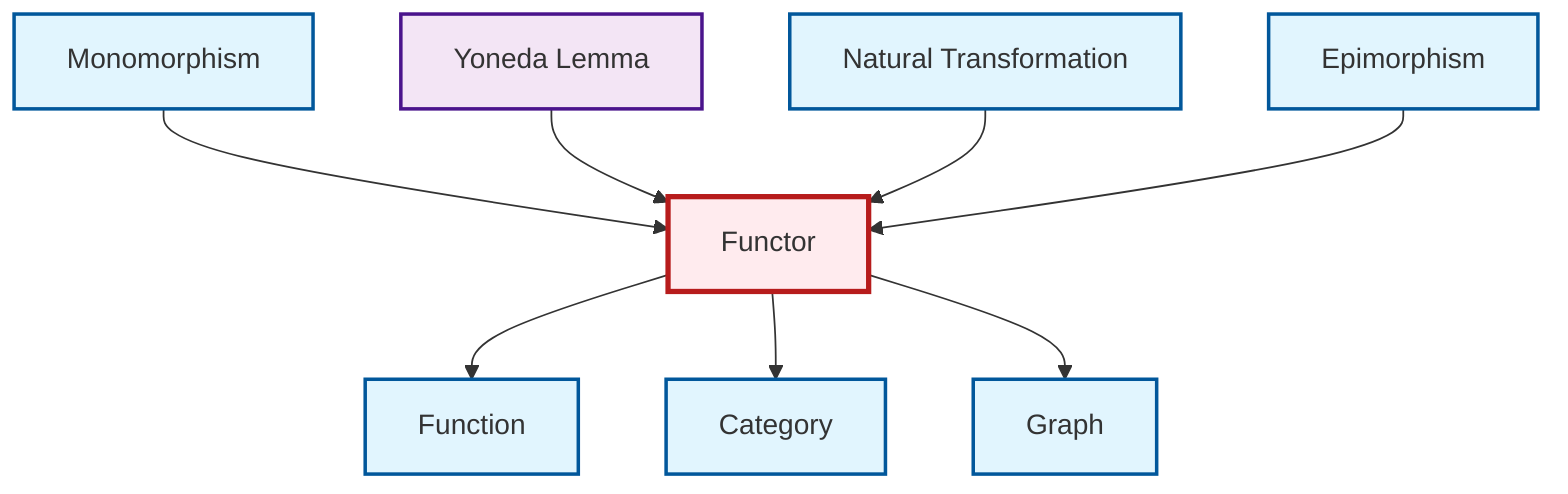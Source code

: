 graph TD
    classDef definition fill:#e1f5fe,stroke:#01579b,stroke-width:2px
    classDef theorem fill:#f3e5f5,stroke:#4a148c,stroke-width:2px
    classDef axiom fill:#fff3e0,stroke:#e65100,stroke-width:2px
    classDef example fill:#e8f5e9,stroke:#1b5e20,stroke-width:2px
    classDef current fill:#ffebee,stroke:#b71c1c,stroke-width:3px
    def-function["Function"]:::definition
    def-category["Category"]:::definition
    def-epimorphism["Epimorphism"]:::definition
    def-monomorphism["Monomorphism"]:::definition
    def-functor["Functor"]:::definition
    def-graph["Graph"]:::definition
    thm-yoneda["Yoneda Lemma"]:::theorem
    def-natural-transformation["Natural Transformation"]:::definition
    def-functor --> def-function
    def-monomorphism --> def-functor
    def-functor --> def-category
    thm-yoneda --> def-functor
    def-natural-transformation --> def-functor
    def-functor --> def-graph
    def-epimorphism --> def-functor
    class def-functor current